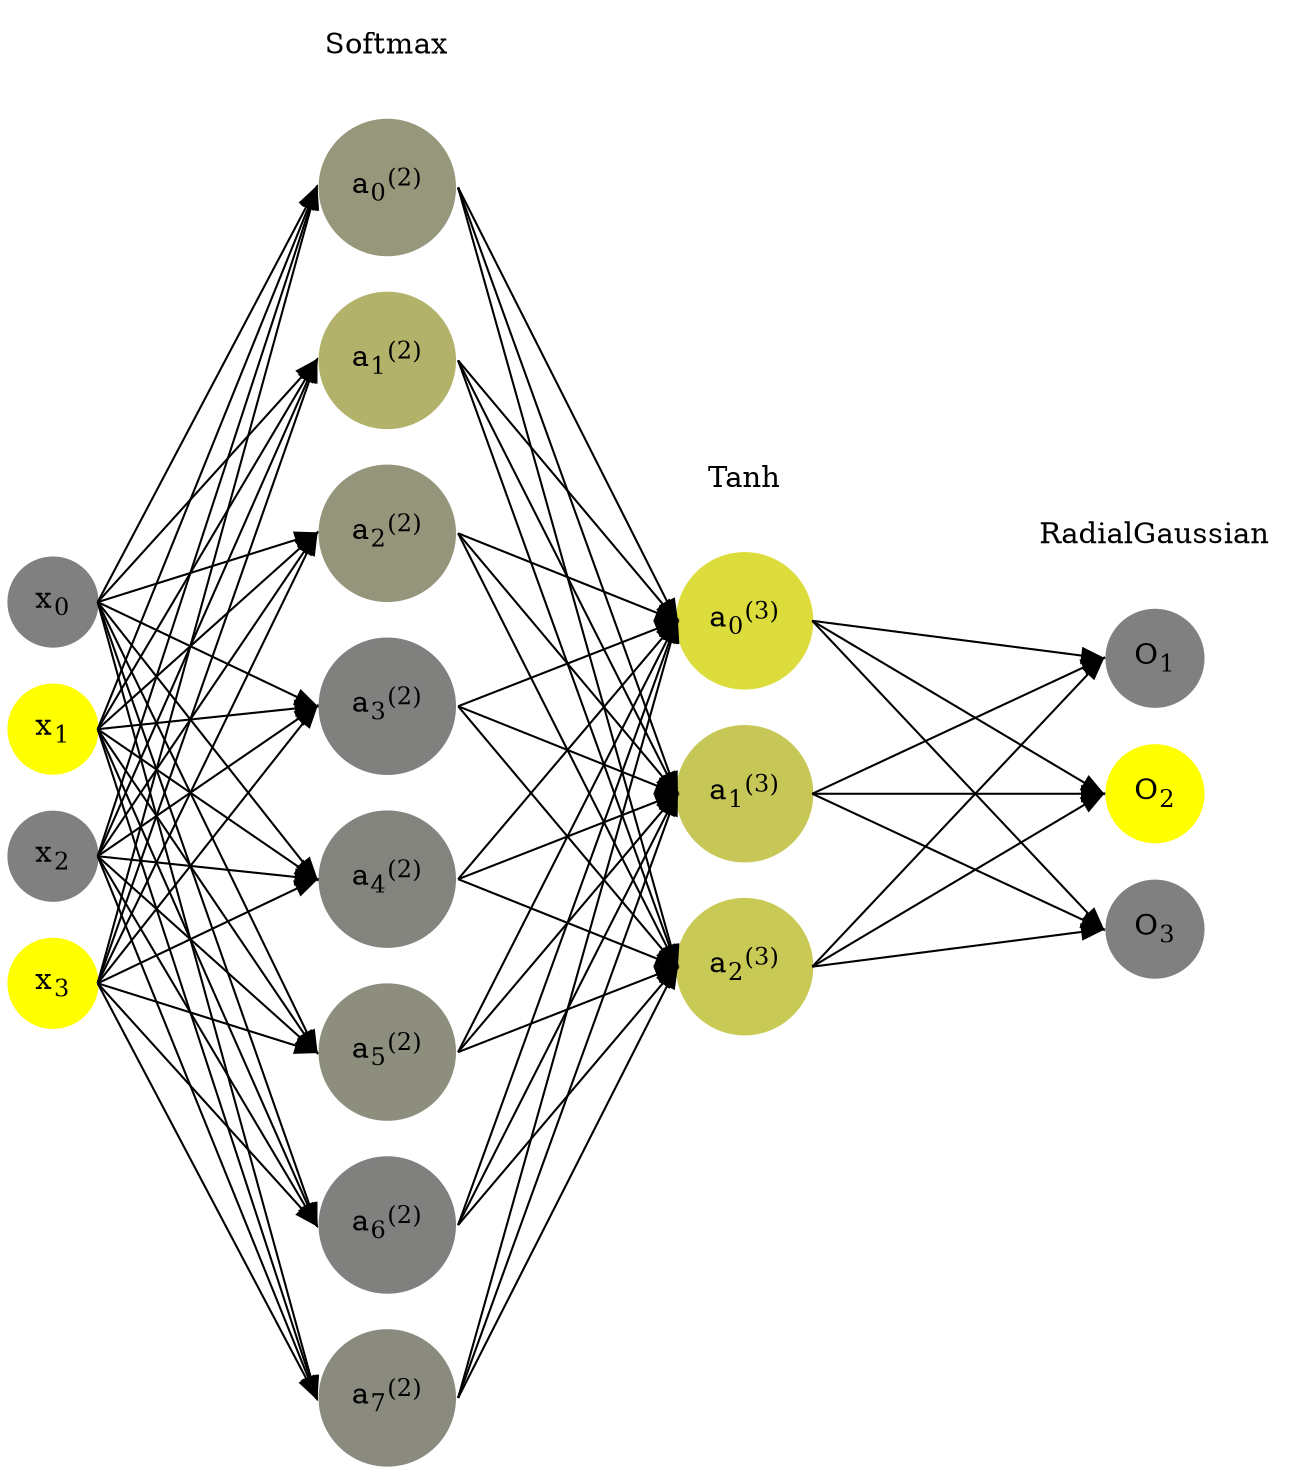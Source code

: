 digraph G {
	rankdir = LR;
	splines=false;
	edge[style=invis];
	ranksep= 1.4;
	{
	node [shape=circle, color="0.1667, 0.0, 0.5", style=filled, fillcolor="0.1667, 0.0, 0.5"];
	x0 [label=<x<sub>0</sub>>];
	}
	{
	node [shape=circle, color="0.1667, 1.0, 1.0", style=filled, fillcolor="0.1667, 1.0, 1.0"];
	x1 [label=<x<sub>1</sub>>];
	}
	{
	node [shape=circle, color="0.1667, 0.0, 0.5", style=filled, fillcolor="0.1667, 0.0, 0.5"];
	x2 [label=<x<sub>2</sub>>];
	}
	{
	node [shape=circle, color="0.1667, 1.0, 1.0", style=filled, fillcolor="0.1667, 1.0, 1.0"];
	x3 [label=<x<sub>3</sub>>];
	}
	{
	node [shape=circle, color="0.1667, 0.187532, 0.593766", style=filled, fillcolor="0.1667, 0.187532, 0.593766"];
	a02 [label=<a<sub>0</sub><sup>(2)</sup>>];
	}
	{
	node [shape=circle, color="0.1667, 0.398333, 0.699167", style=filled, fillcolor="0.1667, 0.398333, 0.699167"];
	a12 [label=<a<sub>1</sub><sup>(2)</sup>>];
	}
	{
	node [shape=circle, color="0.1667, 0.165535, 0.582768", style=filled, fillcolor="0.1667, 0.165535, 0.582768"];
	a22 [label=<a<sub>2</sub><sup>(2)</sup>>];
	}
	{
	node [shape=circle, color="0.1667, 0.006624, 0.503312", style=filled, fillcolor="0.1667, 0.006624, 0.503312"];
	a32 [label=<a<sub>3</sub><sup>(2)</sup>>];
	}
	{
	node [shape=circle, color="0.1667, 0.038608, 0.519304", style=filled, fillcolor="0.1667, 0.038608, 0.519304"];
	a42 [label=<a<sub>4</sub><sup>(2)</sup>>];
	}
	{
	node [shape=circle, color="0.1667, 0.113756, 0.556878", style=filled, fillcolor="0.1667, 0.113756, 0.556878"];
	a52 [label=<a<sub>5</sub><sup>(2)</sup>>];
	}
	{
	node [shape=circle, color="0.1667, 0.005757, 0.502879", style=filled, fillcolor="0.1667, 0.005757, 0.502879"];
	a62 [label=<a<sub>6</sub><sup>(2)</sup>>];
	}
	{
	node [shape=circle, color="0.1667, 0.083855, 0.541927", style=filled, fillcolor="0.1667, 0.083855, 0.541927"];
	a72 [label=<a<sub>7</sub><sup>(2)</sup>>];
	}
	{
	node [shape=circle, color="0.1667, 0.726136, 0.863068", style=filled, fillcolor="0.1667, 0.726136, 0.863068"];
	a03 [label=<a<sub>0</sub><sup>(3)</sup>>];
	}
	{
	node [shape=circle, color="0.1667, 0.555109, 0.777554", style=filled, fillcolor="0.1667, 0.555109, 0.777554"];
	a13 [label=<a<sub>1</sub><sup>(3)</sup>>];
	}
	{
	node [shape=circle, color="0.1667, 0.577531, 0.788766", style=filled, fillcolor="0.1667, 0.577531, 0.788766"];
	a23 [label=<a<sub>2</sub><sup>(3)</sup>>];
	}
	{
	node [shape=circle, color="0.1667, 0.0, 0.5", style=filled, fillcolor="0.1667, 0.0, 0.5"];
	O1 [label=<O<sub>1</sub>>];
	}
	{
	node [shape=circle, color="0.1667, 1.0, 1.0", style=filled, fillcolor="0.1667, 1.0, 1.0"];
	O2 [label=<O<sub>2</sub>>];
	}
	{
	node [shape=circle, color="0.1667, 0.0, 0.5", style=filled, fillcolor="0.1667, 0.0, 0.5"];
	O3 [label=<O<sub>3</sub>>];
	}
	{
	rank=same;
	x0->x1->x2->x3;
	}
	{
	rank=same;
	a02->a12->a22->a32->a42->a52->a62->a72;
	}
	{
	rank=same;
	a03->a13->a23;
	}
	{
	rank=same;
	O1->O2->O3;
	}
	l1 [shape=plaintext,label="Softmax"];
	l1->a02;
	{rank=same; l1;a02};
	l2 [shape=plaintext,label="Tanh"];
	l2->a03;
	{rank=same; l2;a03};
	l3 [shape=plaintext,label="RadialGaussian"];
	l3->O1;
	{rank=same; l3;O1};
edge[style=solid, tailport=e, headport=w];
	{x0;x1;x2;x3} -> {a02;a12;a22;a32;a42;a52;a62;a72};
	{a02;a12;a22;a32;a42;a52;a62;a72} -> {a03;a13;a23};
	{a03;a13;a23} -> {O1,O2,O3};
}